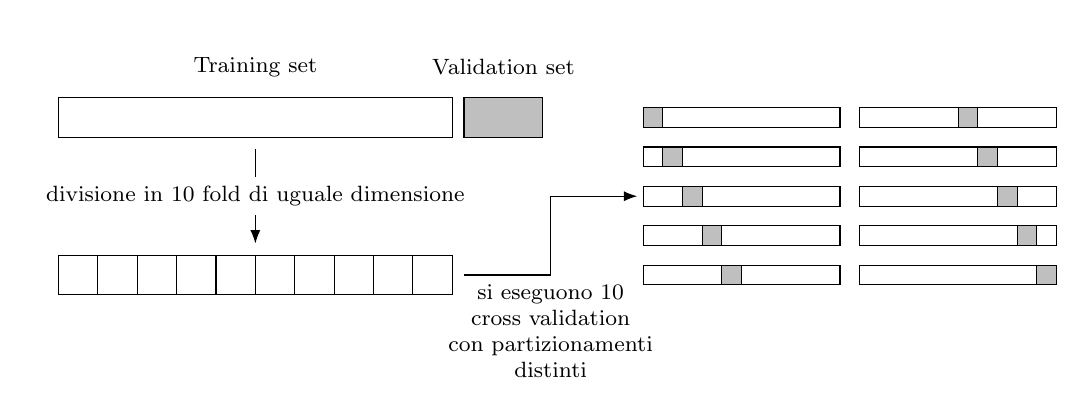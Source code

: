 % Adapted from: https://tex.stackexchange.com/questions/500368/trying-to-plot-cross-validation
\usetikzlibrary{positioning,arrows.meta}
\begin{tikzpicture}[node distance=0mm,minimum height=1cm,outer sep=3mm,scale=0.5
		,>=Latex,font=\footnotesize,
		indication/.style={minimum height=0cm,outer sep=0mm},
		oneblock/.style={transform shape,minimum width=1cm,draw},
	fullset/.style={transform shape,minimum width=10cm,draw}]
	
	% left part of picture
	\node[fullset,anchor=west] at (0,0) (A) {};
	\node[above=of A.north,indication] (ATXT) {Training set};
	\node[oneblock,minimum width=2cm,anchor=west,right=of A,fill=lightgray,outer sep=0mm] (A1) {};
	\path (ATXT) -| (A1) node[midway] {Validation set};
	\node[fullset,anchor=west] at (0,-4) (B) {};
	\foreach \x in {0,1,...,9}
	{
		\draw (B.west) +(\x,0) node[oneblock,anchor=west,draw] {};
	}
	\draw[->] (A) -- (B) node[midway,fill=white,indication] {divisione in 10 fold di uguale dimensione};
	
	% right part of picture
	\begin{scope}[xshift=15cm,scale=0.5,local bounding box=rightside box]
		\foreach \x in {0,1}
		{
			\foreach \y in {0,1,...,4}
			{
				\draw (\x*11,0) +(0,-\y*2) node[fullset,anchor=west] {};
				\draw (\x*11,0) +(\x*5+\y,-\y*2) node[oneblock,draw,anchor=west,fill=lightgray] {};
			}
		}
		\coordinate (R) at (rightside box.west);
	\end{scope}
	
	% connecting arrow
	\draw[->] (B.east) -- +(2.2,0) node[below,align=center,indication] {si eseguono 10\\cross validation\\con partizionamenti\\distinti} |- (R);
\end{tikzpicture}
